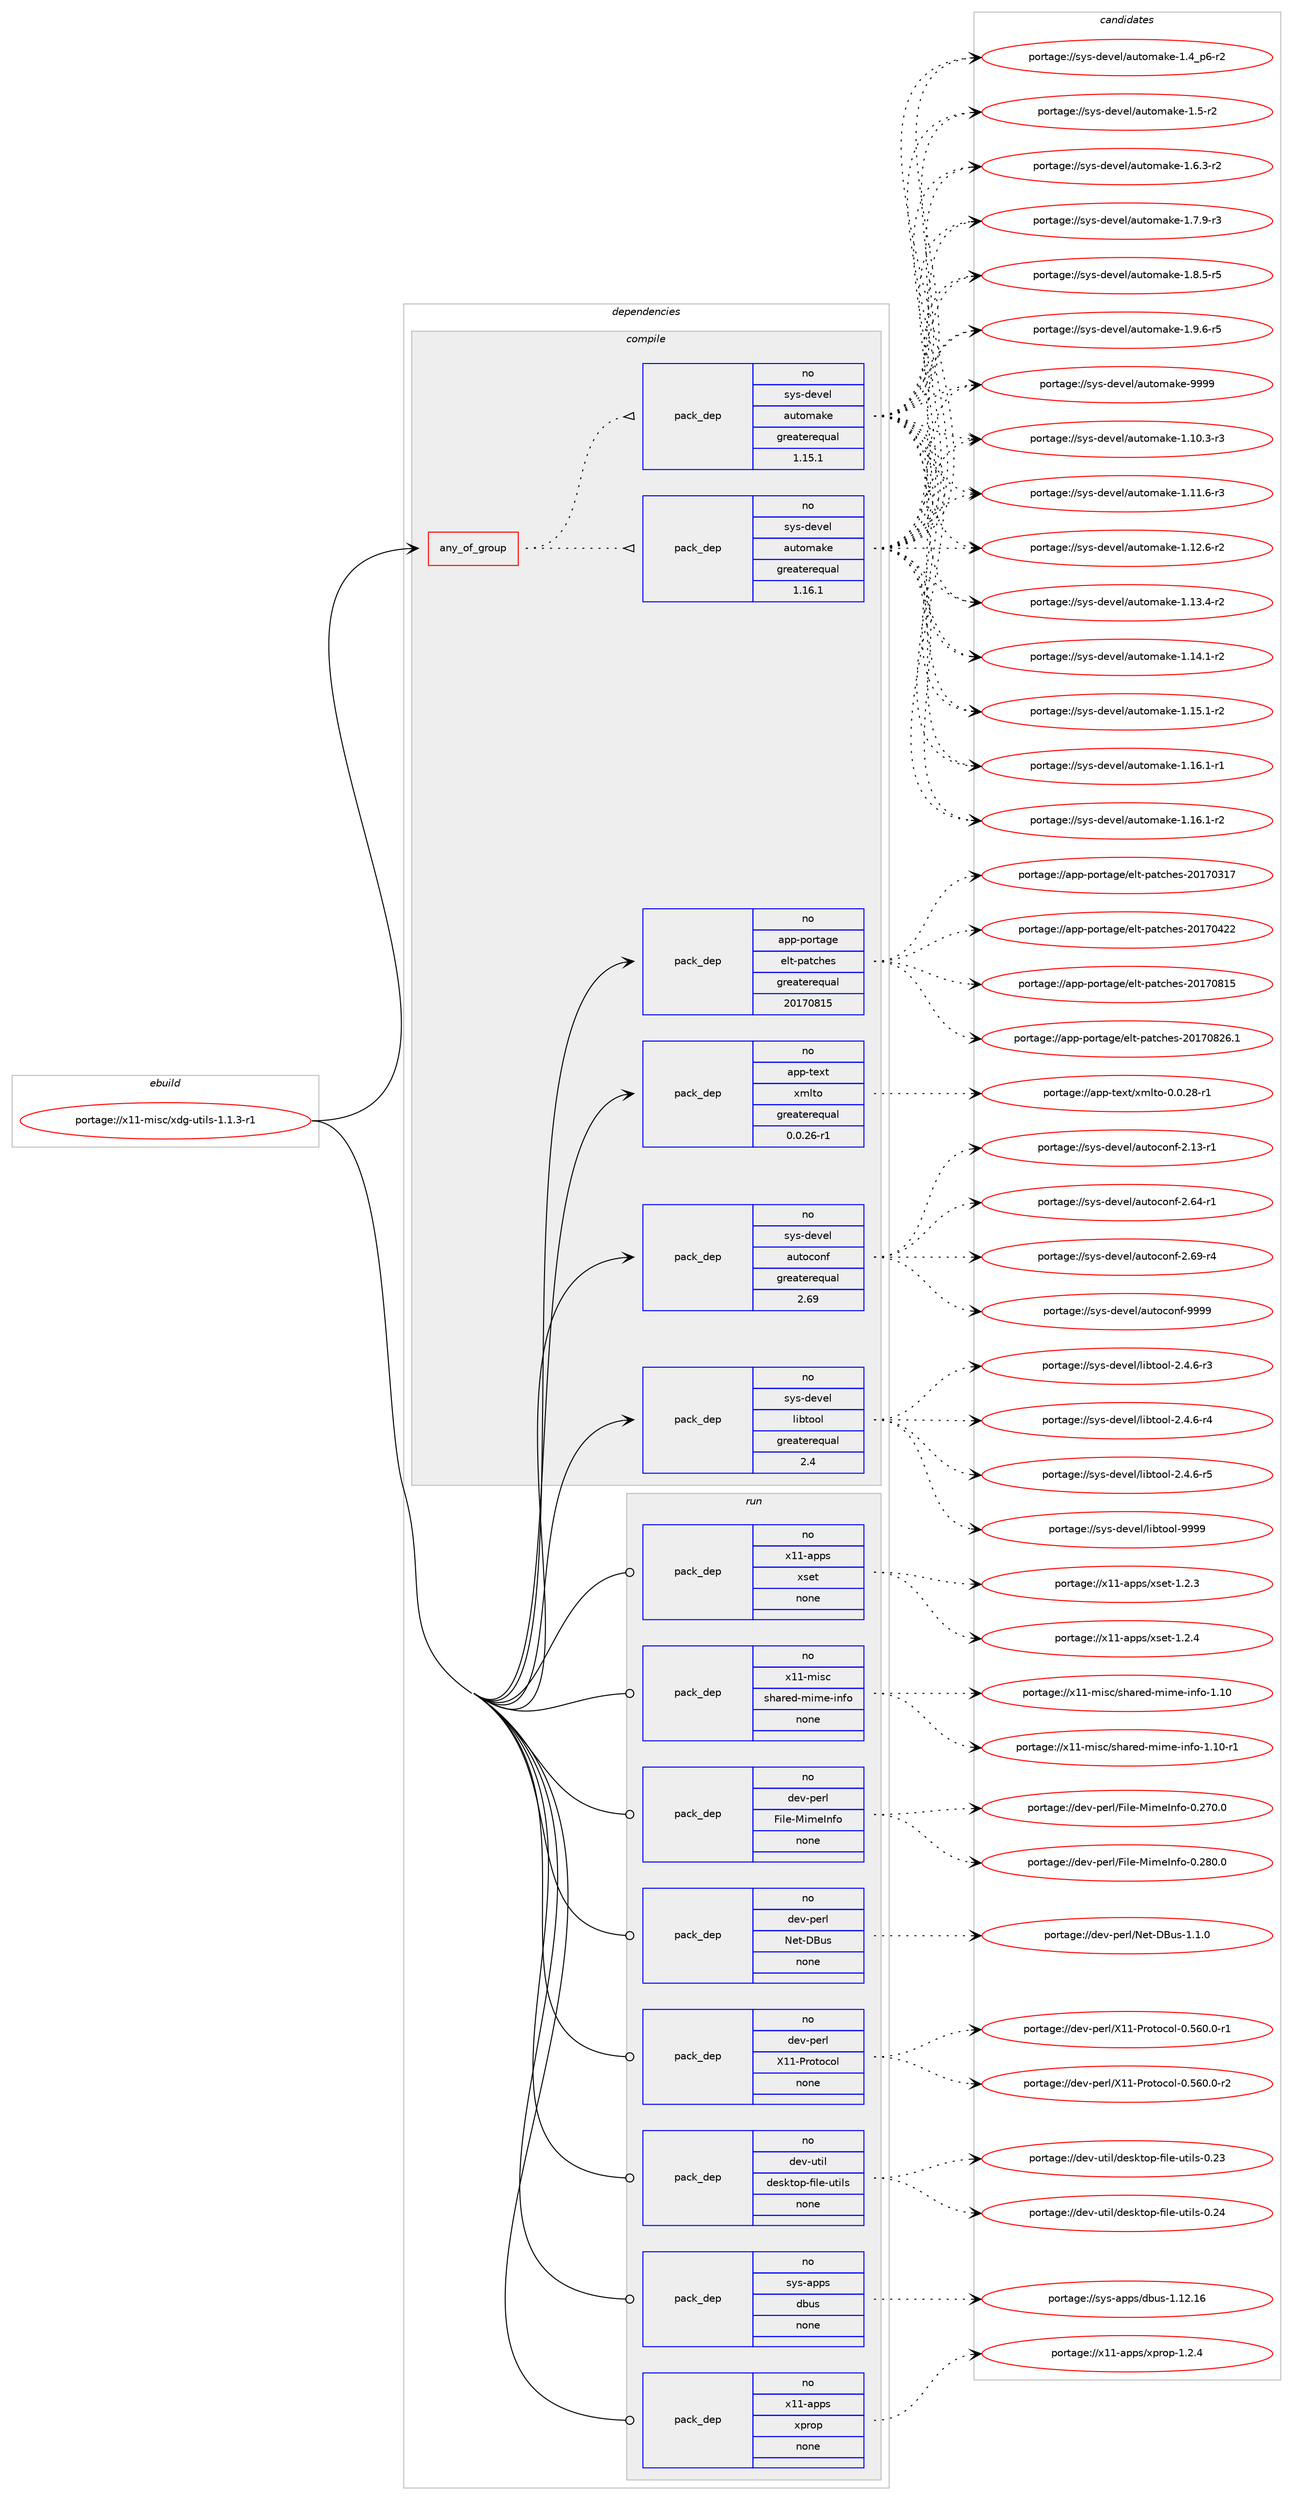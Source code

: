 digraph prolog {

# *************
# Graph options
# *************

newrank=true;
concentrate=true;
compound=true;
graph [rankdir=LR,fontname=Helvetica,fontsize=10,ranksep=1.5];#, ranksep=2.5, nodesep=0.2];
edge  [arrowhead=vee];
node  [fontname=Helvetica,fontsize=10];

# **********
# The ebuild
# **********

subgraph cluster_leftcol {
color=gray;
rank=same;
label=<<i>ebuild</i>>;
id [label="portage://x11-misc/xdg-utils-1.1.3-r1", color=red, width=4, href="../x11-misc/xdg-utils-1.1.3-r1.svg"];
}

# ****************
# The dependencies
# ****************

subgraph cluster_midcol {
color=gray;
label=<<i>dependencies</i>>;
subgraph cluster_compile {
fillcolor="#eeeeee";
style=filled;
label=<<i>compile</i>>;
subgraph any7906 {
dependency454912 [label=<<TABLE BORDER="0" CELLBORDER="1" CELLSPACING="0" CELLPADDING="4"><TR><TD CELLPADDING="10">any_of_group</TD></TR></TABLE>>, shape=none, color=red];subgraph pack338075 {
dependency454913 [label=<<TABLE BORDER="0" CELLBORDER="1" CELLSPACING="0" CELLPADDING="4" WIDTH="220"><TR><TD ROWSPAN="6" CELLPADDING="30">pack_dep</TD></TR><TR><TD WIDTH="110">no</TD></TR><TR><TD>sys-devel</TD></TR><TR><TD>automake</TD></TR><TR><TD>greaterequal</TD></TR><TR><TD>1.16.1</TD></TR></TABLE>>, shape=none, color=blue];
}
dependency454912:e -> dependency454913:w [weight=20,style="dotted",arrowhead="oinv"];
subgraph pack338076 {
dependency454914 [label=<<TABLE BORDER="0" CELLBORDER="1" CELLSPACING="0" CELLPADDING="4" WIDTH="220"><TR><TD ROWSPAN="6" CELLPADDING="30">pack_dep</TD></TR><TR><TD WIDTH="110">no</TD></TR><TR><TD>sys-devel</TD></TR><TR><TD>automake</TD></TR><TR><TD>greaterequal</TD></TR><TR><TD>1.15.1</TD></TR></TABLE>>, shape=none, color=blue];
}
dependency454912:e -> dependency454914:w [weight=20,style="dotted",arrowhead="oinv"];
}
id:e -> dependency454912:w [weight=20,style="solid",arrowhead="vee"];
subgraph pack338077 {
dependency454915 [label=<<TABLE BORDER="0" CELLBORDER="1" CELLSPACING="0" CELLPADDING="4" WIDTH="220"><TR><TD ROWSPAN="6" CELLPADDING="30">pack_dep</TD></TR><TR><TD WIDTH="110">no</TD></TR><TR><TD>app-portage</TD></TR><TR><TD>elt-patches</TD></TR><TR><TD>greaterequal</TD></TR><TR><TD>20170815</TD></TR></TABLE>>, shape=none, color=blue];
}
id:e -> dependency454915:w [weight=20,style="solid",arrowhead="vee"];
subgraph pack338078 {
dependency454916 [label=<<TABLE BORDER="0" CELLBORDER="1" CELLSPACING="0" CELLPADDING="4" WIDTH="220"><TR><TD ROWSPAN="6" CELLPADDING="30">pack_dep</TD></TR><TR><TD WIDTH="110">no</TD></TR><TR><TD>app-text</TD></TR><TR><TD>xmlto</TD></TR><TR><TD>greaterequal</TD></TR><TR><TD>0.0.26-r1</TD></TR></TABLE>>, shape=none, color=blue];
}
id:e -> dependency454916:w [weight=20,style="solid",arrowhead="vee"];
subgraph pack338079 {
dependency454917 [label=<<TABLE BORDER="0" CELLBORDER="1" CELLSPACING="0" CELLPADDING="4" WIDTH="220"><TR><TD ROWSPAN="6" CELLPADDING="30">pack_dep</TD></TR><TR><TD WIDTH="110">no</TD></TR><TR><TD>sys-devel</TD></TR><TR><TD>autoconf</TD></TR><TR><TD>greaterequal</TD></TR><TR><TD>2.69</TD></TR></TABLE>>, shape=none, color=blue];
}
id:e -> dependency454917:w [weight=20,style="solid",arrowhead="vee"];
subgraph pack338080 {
dependency454918 [label=<<TABLE BORDER="0" CELLBORDER="1" CELLSPACING="0" CELLPADDING="4" WIDTH="220"><TR><TD ROWSPAN="6" CELLPADDING="30">pack_dep</TD></TR><TR><TD WIDTH="110">no</TD></TR><TR><TD>sys-devel</TD></TR><TR><TD>libtool</TD></TR><TR><TD>greaterequal</TD></TR><TR><TD>2.4</TD></TR></TABLE>>, shape=none, color=blue];
}
id:e -> dependency454918:w [weight=20,style="solid",arrowhead="vee"];
}
subgraph cluster_compileandrun {
fillcolor="#eeeeee";
style=filled;
label=<<i>compile and run</i>>;
}
subgraph cluster_run {
fillcolor="#eeeeee";
style=filled;
label=<<i>run</i>>;
subgraph pack338081 {
dependency454919 [label=<<TABLE BORDER="0" CELLBORDER="1" CELLSPACING="0" CELLPADDING="4" WIDTH="220"><TR><TD ROWSPAN="6" CELLPADDING="30">pack_dep</TD></TR><TR><TD WIDTH="110">no</TD></TR><TR><TD>dev-perl</TD></TR><TR><TD>File-MimeInfo</TD></TR><TR><TD>none</TD></TR><TR><TD></TD></TR></TABLE>>, shape=none, color=blue];
}
id:e -> dependency454919:w [weight=20,style="solid",arrowhead="odot"];
subgraph pack338082 {
dependency454920 [label=<<TABLE BORDER="0" CELLBORDER="1" CELLSPACING="0" CELLPADDING="4" WIDTH="220"><TR><TD ROWSPAN="6" CELLPADDING="30">pack_dep</TD></TR><TR><TD WIDTH="110">no</TD></TR><TR><TD>dev-perl</TD></TR><TR><TD>Net-DBus</TD></TR><TR><TD>none</TD></TR><TR><TD></TD></TR></TABLE>>, shape=none, color=blue];
}
id:e -> dependency454920:w [weight=20,style="solid",arrowhead="odot"];
subgraph pack338083 {
dependency454921 [label=<<TABLE BORDER="0" CELLBORDER="1" CELLSPACING="0" CELLPADDING="4" WIDTH="220"><TR><TD ROWSPAN="6" CELLPADDING="30">pack_dep</TD></TR><TR><TD WIDTH="110">no</TD></TR><TR><TD>dev-perl</TD></TR><TR><TD>X11-Protocol</TD></TR><TR><TD>none</TD></TR><TR><TD></TD></TR></TABLE>>, shape=none, color=blue];
}
id:e -> dependency454921:w [weight=20,style="solid",arrowhead="odot"];
subgraph pack338084 {
dependency454922 [label=<<TABLE BORDER="0" CELLBORDER="1" CELLSPACING="0" CELLPADDING="4" WIDTH="220"><TR><TD ROWSPAN="6" CELLPADDING="30">pack_dep</TD></TR><TR><TD WIDTH="110">no</TD></TR><TR><TD>dev-util</TD></TR><TR><TD>desktop-file-utils</TD></TR><TR><TD>none</TD></TR><TR><TD></TD></TR></TABLE>>, shape=none, color=blue];
}
id:e -> dependency454922:w [weight=20,style="solid",arrowhead="odot"];
subgraph pack338085 {
dependency454923 [label=<<TABLE BORDER="0" CELLBORDER="1" CELLSPACING="0" CELLPADDING="4" WIDTH="220"><TR><TD ROWSPAN="6" CELLPADDING="30">pack_dep</TD></TR><TR><TD WIDTH="110">no</TD></TR><TR><TD>sys-apps</TD></TR><TR><TD>dbus</TD></TR><TR><TD>none</TD></TR><TR><TD></TD></TR></TABLE>>, shape=none, color=blue];
}
id:e -> dependency454923:w [weight=20,style="solid",arrowhead="odot"];
subgraph pack338086 {
dependency454924 [label=<<TABLE BORDER="0" CELLBORDER="1" CELLSPACING="0" CELLPADDING="4" WIDTH="220"><TR><TD ROWSPAN="6" CELLPADDING="30">pack_dep</TD></TR><TR><TD WIDTH="110">no</TD></TR><TR><TD>x11-apps</TD></TR><TR><TD>xprop</TD></TR><TR><TD>none</TD></TR><TR><TD></TD></TR></TABLE>>, shape=none, color=blue];
}
id:e -> dependency454924:w [weight=20,style="solid",arrowhead="odot"];
subgraph pack338087 {
dependency454925 [label=<<TABLE BORDER="0" CELLBORDER="1" CELLSPACING="0" CELLPADDING="4" WIDTH="220"><TR><TD ROWSPAN="6" CELLPADDING="30">pack_dep</TD></TR><TR><TD WIDTH="110">no</TD></TR><TR><TD>x11-apps</TD></TR><TR><TD>xset</TD></TR><TR><TD>none</TD></TR><TR><TD></TD></TR></TABLE>>, shape=none, color=blue];
}
id:e -> dependency454925:w [weight=20,style="solid",arrowhead="odot"];
subgraph pack338088 {
dependency454926 [label=<<TABLE BORDER="0" CELLBORDER="1" CELLSPACING="0" CELLPADDING="4" WIDTH="220"><TR><TD ROWSPAN="6" CELLPADDING="30">pack_dep</TD></TR><TR><TD WIDTH="110">no</TD></TR><TR><TD>x11-misc</TD></TR><TR><TD>shared-mime-info</TD></TR><TR><TD>none</TD></TR><TR><TD></TD></TR></TABLE>>, shape=none, color=blue];
}
id:e -> dependency454926:w [weight=20,style="solid",arrowhead="odot"];
}
}

# **************
# The candidates
# **************

subgraph cluster_choices {
rank=same;
color=gray;
label=<<i>candidates</i>>;

subgraph choice338075 {
color=black;
nodesep=1;
choiceportage11512111545100101118101108479711711611110997107101454946494846514511451 [label="portage://sys-devel/automake-1.10.3-r3", color=red, width=4,href="../sys-devel/automake-1.10.3-r3.svg"];
choiceportage11512111545100101118101108479711711611110997107101454946494946544511451 [label="portage://sys-devel/automake-1.11.6-r3", color=red, width=4,href="../sys-devel/automake-1.11.6-r3.svg"];
choiceportage11512111545100101118101108479711711611110997107101454946495046544511450 [label="portage://sys-devel/automake-1.12.6-r2", color=red, width=4,href="../sys-devel/automake-1.12.6-r2.svg"];
choiceportage11512111545100101118101108479711711611110997107101454946495146524511450 [label="portage://sys-devel/automake-1.13.4-r2", color=red, width=4,href="../sys-devel/automake-1.13.4-r2.svg"];
choiceportage11512111545100101118101108479711711611110997107101454946495246494511450 [label="portage://sys-devel/automake-1.14.1-r2", color=red, width=4,href="../sys-devel/automake-1.14.1-r2.svg"];
choiceportage11512111545100101118101108479711711611110997107101454946495346494511450 [label="portage://sys-devel/automake-1.15.1-r2", color=red, width=4,href="../sys-devel/automake-1.15.1-r2.svg"];
choiceportage11512111545100101118101108479711711611110997107101454946495446494511449 [label="portage://sys-devel/automake-1.16.1-r1", color=red, width=4,href="../sys-devel/automake-1.16.1-r1.svg"];
choiceportage11512111545100101118101108479711711611110997107101454946495446494511450 [label="portage://sys-devel/automake-1.16.1-r2", color=red, width=4,href="../sys-devel/automake-1.16.1-r2.svg"];
choiceportage115121115451001011181011084797117116111109971071014549465295112544511450 [label="portage://sys-devel/automake-1.4_p6-r2", color=red, width=4,href="../sys-devel/automake-1.4_p6-r2.svg"];
choiceportage11512111545100101118101108479711711611110997107101454946534511450 [label="portage://sys-devel/automake-1.5-r2", color=red, width=4,href="../sys-devel/automake-1.5-r2.svg"];
choiceportage115121115451001011181011084797117116111109971071014549465446514511450 [label="portage://sys-devel/automake-1.6.3-r2", color=red, width=4,href="../sys-devel/automake-1.6.3-r2.svg"];
choiceportage115121115451001011181011084797117116111109971071014549465546574511451 [label="portage://sys-devel/automake-1.7.9-r3", color=red, width=4,href="../sys-devel/automake-1.7.9-r3.svg"];
choiceportage115121115451001011181011084797117116111109971071014549465646534511453 [label="portage://sys-devel/automake-1.8.5-r5", color=red, width=4,href="../sys-devel/automake-1.8.5-r5.svg"];
choiceportage115121115451001011181011084797117116111109971071014549465746544511453 [label="portage://sys-devel/automake-1.9.6-r5", color=red, width=4,href="../sys-devel/automake-1.9.6-r5.svg"];
choiceportage115121115451001011181011084797117116111109971071014557575757 [label="portage://sys-devel/automake-9999", color=red, width=4,href="../sys-devel/automake-9999.svg"];
dependency454913:e -> choiceportage11512111545100101118101108479711711611110997107101454946494846514511451:w [style=dotted,weight="100"];
dependency454913:e -> choiceportage11512111545100101118101108479711711611110997107101454946494946544511451:w [style=dotted,weight="100"];
dependency454913:e -> choiceportage11512111545100101118101108479711711611110997107101454946495046544511450:w [style=dotted,weight="100"];
dependency454913:e -> choiceportage11512111545100101118101108479711711611110997107101454946495146524511450:w [style=dotted,weight="100"];
dependency454913:e -> choiceportage11512111545100101118101108479711711611110997107101454946495246494511450:w [style=dotted,weight="100"];
dependency454913:e -> choiceportage11512111545100101118101108479711711611110997107101454946495346494511450:w [style=dotted,weight="100"];
dependency454913:e -> choiceportage11512111545100101118101108479711711611110997107101454946495446494511449:w [style=dotted,weight="100"];
dependency454913:e -> choiceportage11512111545100101118101108479711711611110997107101454946495446494511450:w [style=dotted,weight="100"];
dependency454913:e -> choiceportage115121115451001011181011084797117116111109971071014549465295112544511450:w [style=dotted,weight="100"];
dependency454913:e -> choiceportage11512111545100101118101108479711711611110997107101454946534511450:w [style=dotted,weight="100"];
dependency454913:e -> choiceportage115121115451001011181011084797117116111109971071014549465446514511450:w [style=dotted,weight="100"];
dependency454913:e -> choiceportage115121115451001011181011084797117116111109971071014549465546574511451:w [style=dotted,weight="100"];
dependency454913:e -> choiceportage115121115451001011181011084797117116111109971071014549465646534511453:w [style=dotted,weight="100"];
dependency454913:e -> choiceportage115121115451001011181011084797117116111109971071014549465746544511453:w [style=dotted,weight="100"];
dependency454913:e -> choiceportage115121115451001011181011084797117116111109971071014557575757:w [style=dotted,weight="100"];
}
subgraph choice338076 {
color=black;
nodesep=1;
choiceportage11512111545100101118101108479711711611110997107101454946494846514511451 [label="portage://sys-devel/automake-1.10.3-r3", color=red, width=4,href="../sys-devel/automake-1.10.3-r3.svg"];
choiceportage11512111545100101118101108479711711611110997107101454946494946544511451 [label="portage://sys-devel/automake-1.11.6-r3", color=red, width=4,href="../sys-devel/automake-1.11.6-r3.svg"];
choiceportage11512111545100101118101108479711711611110997107101454946495046544511450 [label="portage://sys-devel/automake-1.12.6-r2", color=red, width=4,href="../sys-devel/automake-1.12.6-r2.svg"];
choiceportage11512111545100101118101108479711711611110997107101454946495146524511450 [label="portage://sys-devel/automake-1.13.4-r2", color=red, width=4,href="../sys-devel/automake-1.13.4-r2.svg"];
choiceportage11512111545100101118101108479711711611110997107101454946495246494511450 [label="portage://sys-devel/automake-1.14.1-r2", color=red, width=4,href="../sys-devel/automake-1.14.1-r2.svg"];
choiceportage11512111545100101118101108479711711611110997107101454946495346494511450 [label="portage://sys-devel/automake-1.15.1-r2", color=red, width=4,href="../sys-devel/automake-1.15.1-r2.svg"];
choiceportage11512111545100101118101108479711711611110997107101454946495446494511449 [label="portage://sys-devel/automake-1.16.1-r1", color=red, width=4,href="../sys-devel/automake-1.16.1-r1.svg"];
choiceportage11512111545100101118101108479711711611110997107101454946495446494511450 [label="portage://sys-devel/automake-1.16.1-r2", color=red, width=4,href="../sys-devel/automake-1.16.1-r2.svg"];
choiceportage115121115451001011181011084797117116111109971071014549465295112544511450 [label="portage://sys-devel/automake-1.4_p6-r2", color=red, width=4,href="../sys-devel/automake-1.4_p6-r2.svg"];
choiceportage11512111545100101118101108479711711611110997107101454946534511450 [label="portage://sys-devel/automake-1.5-r2", color=red, width=4,href="../sys-devel/automake-1.5-r2.svg"];
choiceportage115121115451001011181011084797117116111109971071014549465446514511450 [label="portage://sys-devel/automake-1.6.3-r2", color=red, width=4,href="../sys-devel/automake-1.6.3-r2.svg"];
choiceportage115121115451001011181011084797117116111109971071014549465546574511451 [label="portage://sys-devel/automake-1.7.9-r3", color=red, width=4,href="../sys-devel/automake-1.7.9-r3.svg"];
choiceportage115121115451001011181011084797117116111109971071014549465646534511453 [label="portage://sys-devel/automake-1.8.5-r5", color=red, width=4,href="../sys-devel/automake-1.8.5-r5.svg"];
choiceportage115121115451001011181011084797117116111109971071014549465746544511453 [label="portage://sys-devel/automake-1.9.6-r5", color=red, width=4,href="../sys-devel/automake-1.9.6-r5.svg"];
choiceportage115121115451001011181011084797117116111109971071014557575757 [label="portage://sys-devel/automake-9999", color=red, width=4,href="../sys-devel/automake-9999.svg"];
dependency454914:e -> choiceportage11512111545100101118101108479711711611110997107101454946494846514511451:w [style=dotted,weight="100"];
dependency454914:e -> choiceportage11512111545100101118101108479711711611110997107101454946494946544511451:w [style=dotted,weight="100"];
dependency454914:e -> choiceportage11512111545100101118101108479711711611110997107101454946495046544511450:w [style=dotted,weight="100"];
dependency454914:e -> choiceportage11512111545100101118101108479711711611110997107101454946495146524511450:w [style=dotted,weight="100"];
dependency454914:e -> choiceportage11512111545100101118101108479711711611110997107101454946495246494511450:w [style=dotted,weight="100"];
dependency454914:e -> choiceportage11512111545100101118101108479711711611110997107101454946495346494511450:w [style=dotted,weight="100"];
dependency454914:e -> choiceportage11512111545100101118101108479711711611110997107101454946495446494511449:w [style=dotted,weight="100"];
dependency454914:e -> choiceportage11512111545100101118101108479711711611110997107101454946495446494511450:w [style=dotted,weight="100"];
dependency454914:e -> choiceportage115121115451001011181011084797117116111109971071014549465295112544511450:w [style=dotted,weight="100"];
dependency454914:e -> choiceportage11512111545100101118101108479711711611110997107101454946534511450:w [style=dotted,weight="100"];
dependency454914:e -> choiceportage115121115451001011181011084797117116111109971071014549465446514511450:w [style=dotted,weight="100"];
dependency454914:e -> choiceportage115121115451001011181011084797117116111109971071014549465546574511451:w [style=dotted,weight="100"];
dependency454914:e -> choiceportage115121115451001011181011084797117116111109971071014549465646534511453:w [style=dotted,weight="100"];
dependency454914:e -> choiceportage115121115451001011181011084797117116111109971071014549465746544511453:w [style=dotted,weight="100"];
dependency454914:e -> choiceportage115121115451001011181011084797117116111109971071014557575757:w [style=dotted,weight="100"];
}
subgraph choice338077 {
color=black;
nodesep=1;
choiceportage97112112451121111141169710310147101108116451129711699104101115455048495548514955 [label="portage://app-portage/elt-patches-20170317", color=red, width=4,href="../app-portage/elt-patches-20170317.svg"];
choiceportage97112112451121111141169710310147101108116451129711699104101115455048495548525050 [label="portage://app-portage/elt-patches-20170422", color=red, width=4,href="../app-portage/elt-patches-20170422.svg"];
choiceportage97112112451121111141169710310147101108116451129711699104101115455048495548564953 [label="portage://app-portage/elt-patches-20170815", color=red, width=4,href="../app-portage/elt-patches-20170815.svg"];
choiceportage971121124511211111411697103101471011081164511297116991041011154550484955485650544649 [label="portage://app-portage/elt-patches-20170826.1", color=red, width=4,href="../app-portage/elt-patches-20170826.1.svg"];
dependency454915:e -> choiceportage97112112451121111141169710310147101108116451129711699104101115455048495548514955:w [style=dotted,weight="100"];
dependency454915:e -> choiceportage97112112451121111141169710310147101108116451129711699104101115455048495548525050:w [style=dotted,weight="100"];
dependency454915:e -> choiceportage97112112451121111141169710310147101108116451129711699104101115455048495548564953:w [style=dotted,weight="100"];
dependency454915:e -> choiceportage971121124511211111411697103101471011081164511297116991041011154550484955485650544649:w [style=dotted,weight="100"];
}
subgraph choice338078 {
color=black;
nodesep=1;
choiceportage971121124511610112011647120109108116111454846484650564511449 [label="portage://app-text/xmlto-0.0.28-r1", color=red, width=4,href="../app-text/xmlto-0.0.28-r1.svg"];
dependency454916:e -> choiceportage971121124511610112011647120109108116111454846484650564511449:w [style=dotted,weight="100"];
}
subgraph choice338079 {
color=black;
nodesep=1;
choiceportage1151211154510010111810110847971171161119911111010245504649514511449 [label="portage://sys-devel/autoconf-2.13-r1", color=red, width=4,href="../sys-devel/autoconf-2.13-r1.svg"];
choiceportage1151211154510010111810110847971171161119911111010245504654524511449 [label="portage://sys-devel/autoconf-2.64-r1", color=red, width=4,href="../sys-devel/autoconf-2.64-r1.svg"];
choiceportage1151211154510010111810110847971171161119911111010245504654574511452 [label="portage://sys-devel/autoconf-2.69-r4", color=red, width=4,href="../sys-devel/autoconf-2.69-r4.svg"];
choiceportage115121115451001011181011084797117116111991111101024557575757 [label="portage://sys-devel/autoconf-9999", color=red, width=4,href="../sys-devel/autoconf-9999.svg"];
dependency454917:e -> choiceportage1151211154510010111810110847971171161119911111010245504649514511449:w [style=dotted,weight="100"];
dependency454917:e -> choiceportage1151211154510010111810110847971171161119911111010245504654524511449:w [style=dotted,weight="100"];
dependency454917:e -> choiceportage1151211154510010111810110847971171161119911111010245504654574511452:w [style=dotted,weight="100"];
dependency454917:e -> choiceportage115121115451001011181011084797117116111991111101024557575757:w [style=dotted,weight="100"];
}
subgraph choice338080 {
color=black;
nodesep=1;
choiceportage1151211154510010111810110847108105981161111111084550465246544511451 [label="portage://sys-devel/libtool-2.4.6-r3", color=red, width=4,href="../sys-devel/libtool-2.4.6-r3.svg"];
choiceportage1151211154510010111810110847108105981161111111084550465246544511452 [label="portage://sys-devel/libtool-2.4.6-r4", color=red, width=4,href="../sys-devel/libtool-2.4.6-r4.svg"];
choiceportage1151211154510010111810110847108105981161111111084550465246544511453 [label="portage://sys-devel/libtool-2.4.6-r5", color=red, width=4,href="../sys-devel/libtool-2.4.6-r5.svg"];
choiceportage1151211154510010111810110847108105981161111111084557575757 [label="portage://sys-devel/libtool-9999", color=red, width=4,href="../sys-devel/libtool-9999.svg"];
dependency454918:e -> choiceportage1151211154510010111810110847108105981161111111084550465246544511451:w [style=dotted,weight="100"];
dependency454918:e -> choiceportage1151211154510010111810110847108105981161111111084550465246544511452:w [style=dotted,weight="100"];
dependency454918:e -> choiceportage1151211154510010111810110847108105981161111111084550465246544511453:w [style=dotted,weight="100"];
dependency454918:e -> choiceportage1151211154510010111810110847108105981161111111084557575757:w [style=dotted,weight="100"];
}
subgraph choice338081 {
color=black;
nodesep=1;
choiceportage1001011184511210111410847701051081014577105109101731101021114548465055484648 [label="portage://dev-perl/File-MimeInfo-0.270.0", color=red, width=4,href="../dev-perl/File-MimeInfo-0.270.0.svg"];
choiceportage1001011184511210111410847701051081014577105109101731101021114548465056484648 [label="portage://dev-perl/File-MimeInfo-0.280.0", color=red, width=4,href="../dev-perl/File-MimeInfo-0.280.0.svg"];
dependency454919:e -> choiceportage1001011184511210111410847701051081014577105109101731101021114548465055484648:w [style=dotted,weight="100"];
dependency454919:e -> choiceportage1001011184511210111410847701051081014577105109101731101021114548465056484648:w [style=dotted,weight="100"];
}
subgraph choice338082 {
color=black;
nodesep=1;
choiceportage100101118451121011141084778101116456866117115454946494648 [label="portage://dev-perl/Net-DBus-1.1.0", color=red, width=4,href="../dev-perl/Net-DBus-1.1.0.svg"];
dependency454920:e -> choiceportage100101118451121011141084778101116456866117115454946494648:w [style=dotted,weight="100"];
}
subgraph choice338083 {
color=black;
nodesep=1;
choiceportage100101118451121011141084788494945801141111161119911110845484653544846484511449 [label="portage://dev-perl/X11-Protocol-0.560.0-r1", color=red, width=4,href="../dev-perl/X11-Protocol-0.560.0-r1.svg"];
choiceportage100101118451121011141084788494945801141111161119911110845484653544846484511450 [label="portage://dev-perl/X11-Protocol-0.560.0-r2", color=red, width=4,href="../dev-perl/X11-Protocol-0.560.0-r2.svg"];
dependency454921:e -> choiceportage100101118451121011141084788494945801141111161119911110845484653544846484511449:w [style=dotted,weight="100"];
dependency454921:e -> choiceportage100101118451121011141084788494945801141111161119911110845484653544846484511450:w [style=dotted,weight="100"];
}
subgraph choice338084 {
color=black;
nodesep=1;
choiceportage100101118451171161051084710010111510711611111245102105108101451171161051081154548465051 [label="portage://dev-util/desktop-file-utils-0.23", color=red, width=4,href="../dev-util/desktop-file-utils-0.23.svg"];
choiceportage100101118451171161051084710010111510711611111245102105108101451171161051081154548465052 [label="portage://dev-util/desktop-file-utils-0.24", color=red, width=4,href="../dev-util/desktop-file-utils-0.24.svg"];
dependency454922:e -> choiceportage100101118451171161051084710010111510711611111245102105108101451171161051081154548465051:w [style=dotted,weight="100"];
dependency454922:e -> choiceportage100101118451171161051084710010111510711611111245102105108101451171161051081154548465052:w [style=dotted,weight="100"];
}
subgraph choice338085 {
color=black;
nodesep=1;
choiceportage115121115459711211211547100981171154549464950464954 [label="portage://sys-apps/dbus-1.12.16", color=red, width=4,href="../sys-apps/dbus-1.12.16.svg"];
dependency454923:e -> choiceportage115121115459711211211547100981171154549464950464954:w [style=dotted,weight="100"];
}
subgraph choice338086 {
color=black;
nodesep=1;
choiceportage1204949459711211211547120112114111112454946504652 [label="portage://x11-apps/xprop-1.2.4", color=red, width=4,href="../x11-apps/xprop-1.2.4.svg"];
dependency454924:e -> choiceportage1204949459711211211547120112114111112454946504652:w [style=dotted,weight="100"];
}
subgraph choice338087 {
color=black;
nodesep=1;
choiceportage1204949459711211211547120115101116454946504651 [label="portage://x11-apps/xset-1.2.3", color=red, width=4,href="../x11-apps/xset-1.2.3.svg"];
choiceportage1204949459711211211547120115101116454946504652 [label="portage://x11-apps/xset-1.2.4", color=red, width=4,href="../x11-apps/xset-1.2.4.svg"];
dependency454925:e -> choiceportage1204949459711211211547120115101116454946504651:w [style=dotted,weight="100"];
dependency454925:e -> choiceportage1204949459711211211547120115101116454946504652:w [style=dotted,weight="100"];
}
subgraph choice338088 {
color=black;
nodesep=1;
choiceportage12049494510910511599471151049711410110045109105109101451051101021114549464948 [label="portage://x11-misc/shared-mime-info-1.10", color=red, width=4,href="../x11-misc/shared-mime-info-1.10.svg"];
choiceportage120494945109105115994711510497114101100451091051091014510511010211145494649484511449 [label="portage://x11-misc/shared-mime-info-1.10-r1", color=red, width=4,href="../x11-misc/shared-mime-info-1.10-r1.svg"];
dependency454926:e -> choiceportage12049494510910511599471151049711410110045109105109101451051101021114549464948:w [style=dotted,weight="100"];
dependency454926:e -> choiceportage120494945109105115994711510497114101100451091051091014510511010211145494649484511449:w [style=dotted,weight="100"];
}
}

}
